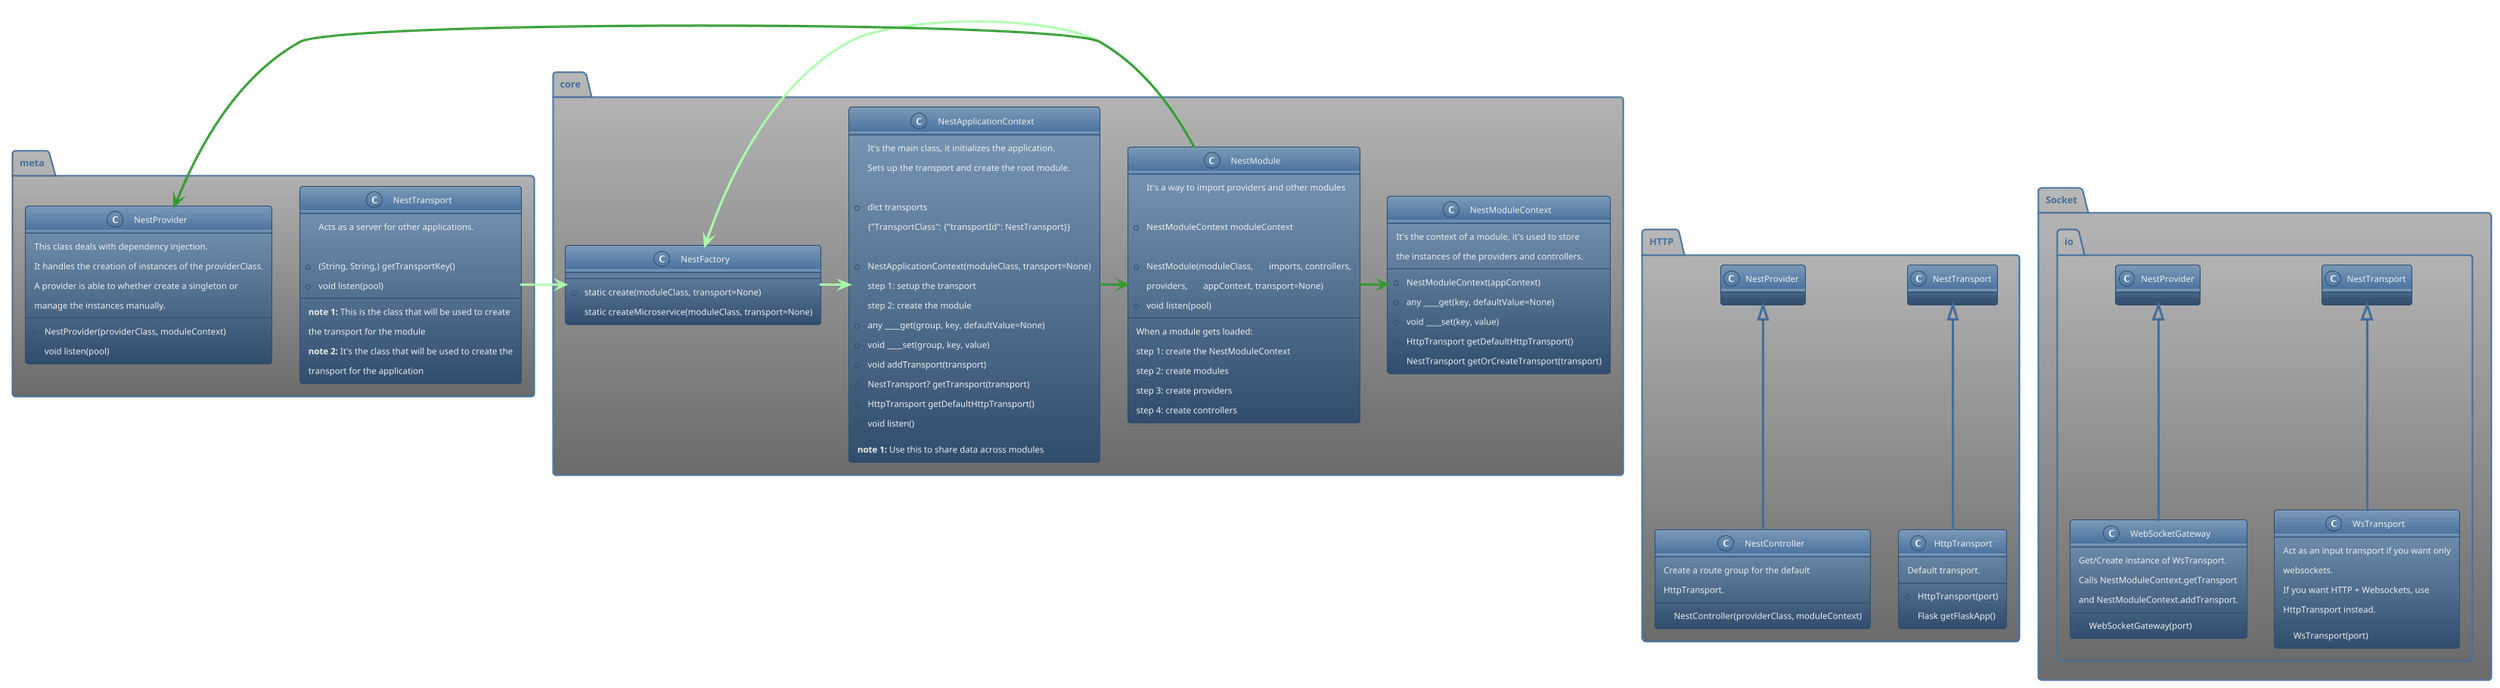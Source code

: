 @startuml BottleNest
  !theme spacelab

  package "meta" {
    class NestTransport {
      Acts as a server for other applications.
      
      +(String, String,) getTransportKey()
      +void listen(pool)
      ---
      **note 1:** This is the class that will be used to create 
      the transport for the module
      **note 2:** It's the class that will be used to create the 
      transport for the application
    }

    class NestProvider {
      This class deals with dependency injection.
      It handles the creation of instances of the providerClass.
      A provider is able to whether create a singleton or 
      manage the instances manually.
      
      +NestProvider(providerClass, moduleContext)
      +void listen(pool)
    }
  }

  package "core" {
    class NestFactory {
      +static create(moduleClass, transport=None)
      +static createMicroservice(moduleClass, transport=None)
    }

    class NestApplicationContext {
      It's the main class, it initializes the application.
      Sets up the transport and create the root module.
      
      +dict transports
      {"TransportClass": {"transportId": NestTransport}}

      +NestApplicationContext(moduleClass, transport=None)
      step 1: setup the transport
      step 2: create the module
      +any ____get(group, key, defaultValue=None)
      +void ____set(group, key, value)
      +void addTransport(transport)
      +NestTransport? getTransport(transport)
      +HttpTransport getDefaultHttpTransport()
      +void listen()
      ---
      **note 1:** Use this to share data across modules
    }

    class NestModule {
      It's a way to import providers and other modules

      +NestModuleContext moduleContext

      +NestModule(moduleClass, \
      imports, controllers, 
      providers, \
      appContext, transport=None)
      +void listen(pool)
      ---
      When a module gets loaded:
      step 1: create the NestModuleContext
      step 2: create modules
      step 3: create providers
      step 4: create controllers
    }

    class NestModuleContext {
      It's the context of a module, it's used to store
      the instances of the providers and controllers.

      +NestModuleContext(appContext)
      +any ____get(key, defaultValue=None)
      +void ____set(key, value)
      +HttpTransport getDefaultHttpTransport()
      +NestTransport getOrCreateTransport(transport)
    }

    NestTransport -[#afa]> NestFactory
    NestFactory <-[#afa] NestModule
    NestFactory -[#afa]> NestApplicationContext
    NestApplicationContext -[#393]> NestModule
    NestModule -[#393]> NestModuleContext
    NestModuleContext -[hidden]> NestProvider
    NestModule -[#393]> NestProvider
  }

  package "HTTP" {
    class HttpTransport extends NestTransport {
      Default transport.

      +HttpTransport(port)
      +Flask getFlaskApp()
    }

    class NestController extends NestProvider {
      Create a route group for the default 
      HttpTransport.

      +NestController(providerClass, moduleContext)
    }
  }

  package "Socket.io" {
    class WsTransport extends NestTransport {
      Act as an input transport if you want only
      websockets.
      If you want HTTP + Websockets, use
      HttpTransport instead.

      +WsTransport(port)
    }

    class WebSocketGateway extends NestProvider {
      Get/Create instance of WsTransport.
      Calls NestModuleContext.getTransport
      and NestModuleContext.addTransport.

      +WebSocketGateway(port)
    }
  }

@enduml
